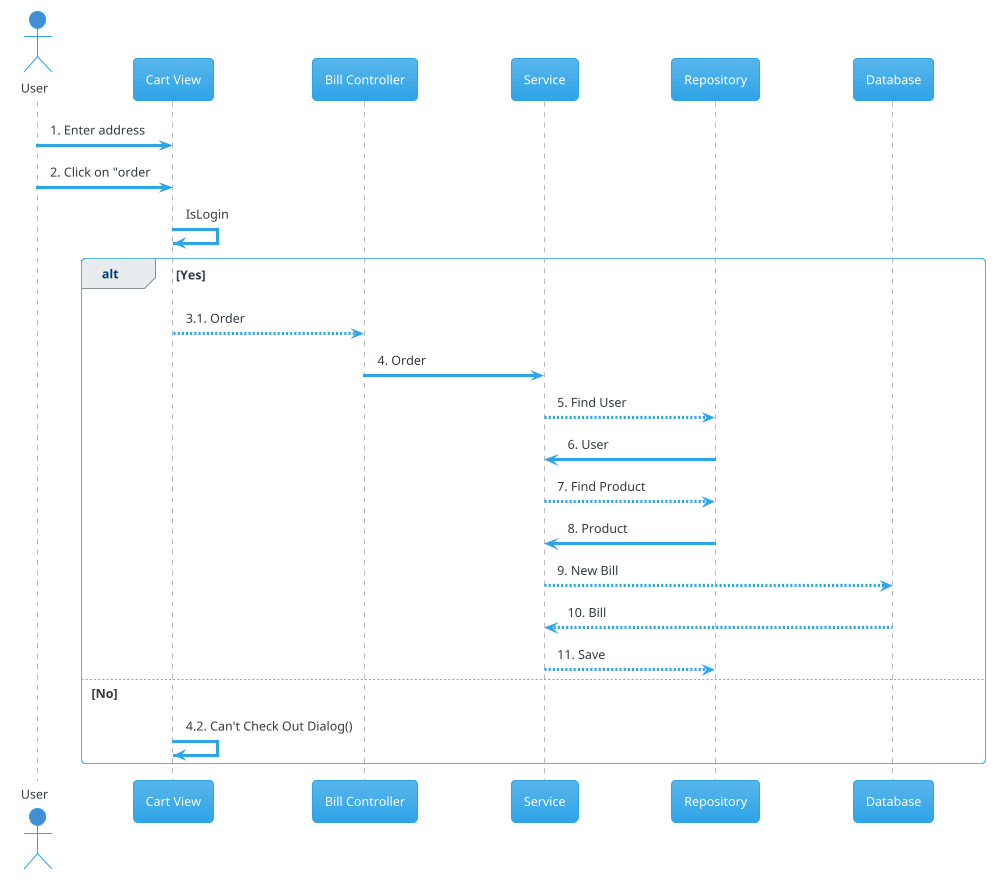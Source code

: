 @startuml
!theme cerulean
actor User #438dd5
participant "Cart View" as cart_view
participant "Bill Controller" as bill_controller

User -> cart_view :1. Enter address
User -> cart_view :2. Click on "order
cart_view -> cart_view :IsLogin
alt Yes
	cart_view --> bill_controller :3.1. Order
	bill_controller -> Service :4. Order
	Service --> Repository :5. Find User
	Repository -> Service :6. User
	Service --> Repository :7. Find Product
	Repository -> Service :8. Product
    Service --> Database :9. New Bill
    Database --> Service :10. Bill
    Service --> Repository :11. Save
else No
	cart_view ->cart_view :4.2. Can't Check Out Dialog()
end
@enduml